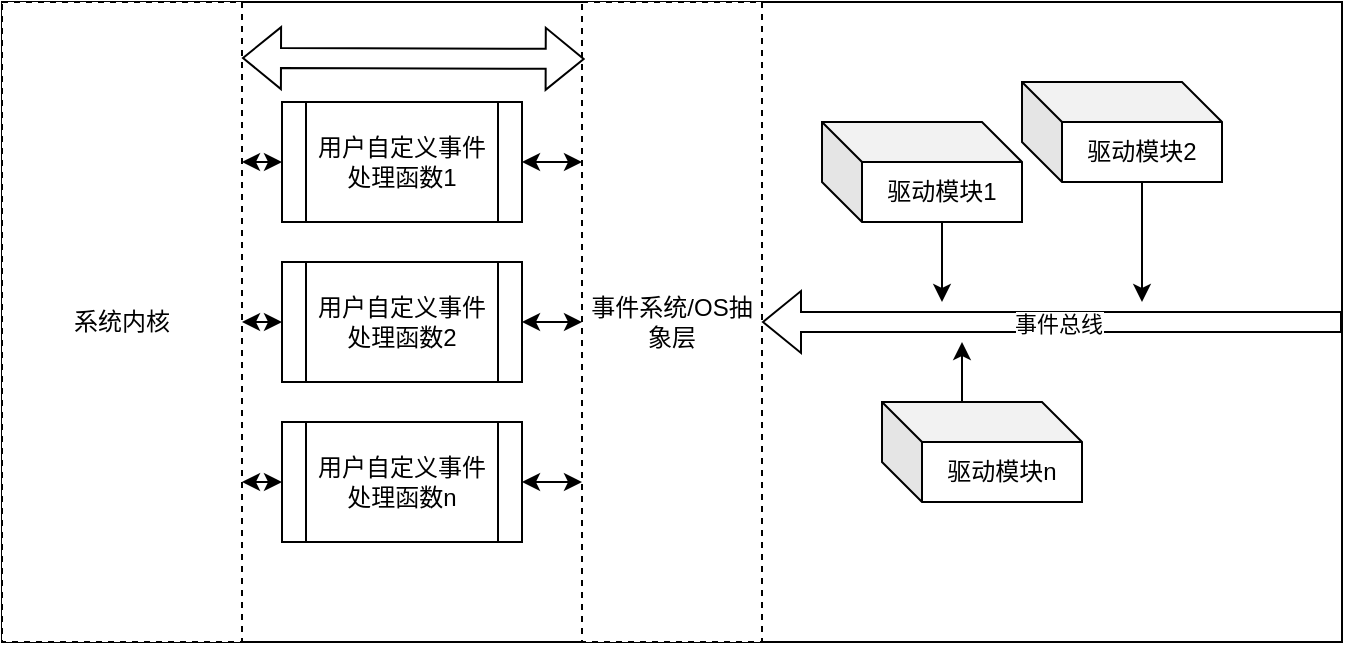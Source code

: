 <mxfile version="24.7.6">
  <diagram name="Page-1" id="3_jeZ16NF04nPEJV-bIj">
    <mxGraphModel dx="1514" dy="853" grid="1" gridSize="10" guides="1" tooltips="1" connect="1" arrows="1" fold="1" page="1" pageScale="1" pageWidth="3300" pageHeight="4681" math="0" shadow="0">
      <root>
        <mxCell id="0" />
        <mxCell id="1" parent="0" />
        <mxCell id="NyXsr0OjwPZcDjspkjsY-1" value="" style="rounded=0;whiteSpace=wrap;html=1;" vertex="1" parent="1">
          <mxGeometry x="490" y="240" width="670" height="320" as="geometry" />
        </mxCell>
        <mxCell id="NyXsr0OjwPZcDjspkjsY-14" style="edgeStyle=orthogonalEdgeStyle;rounded=0;orthogonalLoop=1;jettySize=auto;html=1;exitX=0;exitY=0.25;exitDx=0;exitDy=0;entryX=1;entryY=0.5;entryDx=0;entryDy=0;startArrow=classic;startFill=1;" edge="1" parent="1" source="NyXsr0OjwPZcDjspkjsY-2" target="NyXsr0OjwPZcDjspkjsY-10">
          <mxGeometry relative="1" as="geometry" />
        </mxCell>
        <mxCell id="NyXsr0OjwPZcDjspkjsY-15" style="edgeStyle=orthogonalEdgeStyle;rounded=0;orthogonalLoop=1;jettySize=auto;html=1;exitX=0;exitY=0.5;exitDx=0;exitDy=0;entryX=1;entryY=0.5;entryDx=0;entryDy=0;startArrow=classic;startFill=1;" edge="1" parent="1" source="NyXsr0OjwPZcDjspkjsY-2" target="NyXsr0OjwPZcDjspkjsY-8">
          <mxGeometry relative="1" as="geometry" />
        </mxCell>
        <mxCell id="NyXsr0OjwPZcDjspkjsY-17" style="edgeStyle=orthogonalEdgeStyle;rounded=0;orthogonalLoop=1;jettySize=auto;html=1;exitX=0;exitY=0.75;exitDx=0;exitDy=0;entryX=1;entryY=0.5;entryDx=0;entryDy=0;startArrow=classic;startFill=1;" edge="1" parent="1" source="NyXsr0OjwPZcDjspkjsY-2" target="NyXsr0OjwPZcDjspkjsY-9">
          <mxGeometry relative="1" as="geometry" />
        </mxCell>
        <mxCell id="NyXsr0OjwPZcDjspkjsY-2" value="事件系统/OS抽象层" style="rounded=0;whiteSpace=wrap;html=1;dashed=1;" vertex="1" parent="1">
          <mxGeometry x="780" y="240" width="90" height="320" as="geometry" />
        </mxCell>
        <mxCell id="NyXsr0OjwPZcDjspkjsY-4" value="系统内核" style="rounded=0;whiteSpace=wrap;html=1;dashed=1;" vertex="1" parent="1">
          <mxGeometry x="490" y="240" width="120" height="320" as="geometry" />
        </mxCell>
        <mxCell id="NyXsr0OjwPZcDjspkjsY-16" style="edgeStyle=orthogonalEdgeStyle;rounded=0;orthogonalLoop=1;jettySize=auto;html=1;exitX=0;exitY=0.5;exitDx=0;exitDy=0;entryX=1;entryY=0.5;entryDx=0;entryDy=0;startArrow=classic;startFill=1;" edge="1" parent="1" source="NyXsr0OjwPZcDjspkjsY-8" target="NyXsr0OjwPZcDjspkjsY-4">
          <mxGeometry relative="1" as="geometry" />
        </mxCell>
        <mxCell id="NyXsr0OjwPZcDjspkjsY-8" value="用户自定义事件处理函数2" style="shape=process;whiteSpace=wrap;html=1;backgroundOutline=1;" vertex="1" parent="1">
          <mxGeometry x="630" y="370" width="120" height="60" as="geometry" />
        </mxCell>
        <mxCell id="NyXsr0OjwPZcDjspkjsY-18" style="edgeStyle=orthogonalEdgeStyle;rounded=0;orthogonalLoop=1;jettySize=auto;html=1;exitX=0;exitY=0.5;exitDx=0;exitDy=0;entryX=1;entryY=0.75;entryDx=0;entryDy=0;startArrow=classic;startFill=1;" edge="1" parent="1" source="NyXsr0OjwPZcDjspkjsY-9" target="NyXsr0OjwPZcDjspkjsY-4">
          <mxGeometry relative="1" as="geometry" />
        </mxCell>
        <mxCell id="NyXsr0OjwPZcDjspkjsY-9" value="用户自定义事件处理函数n" style="shape=process;whiteSpace=wrap;html=1;backgroundOutline=1;" vertex="1" parent="1">
          <mxGeometry x="630" y="450" width="120" height="60" as="geometry" />
        </mxCell>
        <mxCell id="NyXsr0OjwPZcDjspkjsY-13" style="edgeStyle=orthogonalEdgeStyle;rounded=0;orthogonalLoop=1;jettySize=auto;html=1;exitX=0;exitY=0.5;exitDx=0;exitDy=0;entryX=1;entryY=0.25;entryDx=0;entryDy=0;startArrow=classic;startFill=1;" edge="1" parent="1" source="NyXsr0OjwPZcDjspkjsY-10" target="NyXsr0OjwPZcDjspkjsY-4">
          <mxGeometry relative="1" as="geometry" />
        </mxCell>
        <mxCell id="NyXsr0OjwPZcDjspkjsY-10" value="用户自定义事件处理函数1" style="shape=process;whiteSpace=wrap;html=1;backgroundOutline=1;" vertex="1" parent="1">
          <mxGeometry x="630" y="290" width="120" height="60" as="geometry" />
        </mxCell>
        <mxCell id="NyXsr0OjwPZcDjspkjsY-26" style="edgeStyle=orthogonalEdgeStyle;rounded=0;orthogonalLoop=1;jettySize=auto;html=1;exitX=0;exitY=0;exitDx=60;exitDy=50;exitPerimeter=0;" edge="1" parent="1" source="NyXsr0OjwPZcDjspkjsY-19">
          <mxGeometry relative="1" as="geometry">
            <mxPoint x="960" y="390" as="targetPoint" />
          </mxGeometry>
        </mxCell>
        <mxCell id="NyXsr0OjwPZcDjspkjsY-19" value="驱动模块1" style="shape=cube;whiteSpace=wrap;html=1;boundedLbl=1;backgroundOutline=1;darkOpacity=0.05;darkOpacity2=0.1;" vertex="1" parent="1">
          <mxGeometry x="900" y="300" width="100" height="50" as="geometry" />
        </mxCell>
        <mxCell id="NyXsr0OjwPZcDjspkjsY-20" value="" style="shape=flexArrow;endArrow=classic;startArrow=classic;html=1;rounded=0;entryX=0.015;entryY=0.089;entryDx=0;entryDy=0;entryPerimeter=0;" edge="1" parent="1" target="NyXsr0OjwPZcDjspkjsY-2">
          <mxGeometry width="100" height="100" relative="1" as="geometry">
            <mxPoint x="610" y="268" as="sourcePoint" />
            <mxPoint x="740" y="210" as="targetPoint" />
          </mxGeometry>
        </mxCell>
        <mxCell id="NyXsr0OjwPZcDjspkjsY-22" value="" style="shape=flexArrow;endArrow=classic;html=1;rounded=0;entryX=1;entryY=0.5;entryDx=0;entryDy=0;exitX=1;exitY=0.5;exitDx=0;exitDy=0;" edge="1" parent="1" source="NyXsr0OjwPZcDjspkjsY-1" target="NyXsr0OjwPZcDjspkjsY-2">
          <mxGeometry width="50" height="50" relative="1" as="geometry">
            <mxPoint x="1021.24" y="430" as="sourcePoint" />
            <mxPoint x="920.0" y="391.28" as="targetPoint" />
          </mxGeometry>
        </mxCell>
        <mxCell id="NyXsr0OjwPZcDjspkjsY-29" value="事件总线" style="edgeLabel;html=1;align=center;verticalAlign=middle;resizable=0;points=[];" vertex="1" connectable="0" parent="NyXsr0OjwPZcDjspkjsY-22">
          <mxGeometry x="-0.017" y="1" relative="1" as="geometry">
            <mxPoint as="offset" />
          </mxGeometry>
        </mxCell>
        <mxCell id="NyXsr0OjwPZcDjspkjsY-27" style="edgeStyle=orthogonalEdgeStyle;rounded=0;orthogonalLoop=1;jettySize=auto;html=1;exitX=0;exitY=0;exitDx=60;exitDy=50;exitPerimeter=0;" edge="1" parent="1" source="NyXsr0OjwPZcDjspkjsY-24">
          <mxGeometry relative="1" as="geometry">
            <mxPoint x="1060" y="390" as="targetPoint" />
          </mxGeometry>
        </mxCell>
        <mxCell id="NyXsr0OjwPZcDjspkjsY-24" value="驱动模块2" style="shape=cube;whiteSpace=wrap;html=1;boundedLbl=1;backgroundOutline=1;darkOpacity=0.05;darkOpacity2=0.1;" vertex="1" parent="1">
          <mxGeometry x="1000" y="280" width="100" height="50" as="geometry" />
        </mxCell>
        <mxCell id="NyXsr0OjwPZcDjspkjsY-28" style="edgeStyle=orthogonalEdgeStyle;rounded=0;orthogonalLoop=1;jettySize=auto;html=1;exitX=0;exitY=0;exitDx=40;exitDy=0;exitPerimeter=0;" edge="1" parent="1" source="NyXsr0OjwPZcDjspkjsY-25">
          <mxGeometry relative="1" as="geometry">
            <mxPoint x="970" y="410" as="targetPoint" />
          </mxGeometry>
        </mxCell>
        <mxCell id="NyXsr0OjwPZcDjspkjsY-25" value="驱动模块n" style="shape=cube;whiteSpace=wrap;html=1;boundedLbl=1;backgroundOutline=1;darkOpacity=0.05;darkOpacity2=0.1;" vertex="1" parent="1">
          <mxGeometry x="930" y="440" width="100" height="50" as="geometry" />
        </mxCell>
      </root>
    </mxGraphModel>
  </diagram>
</mxfile>
